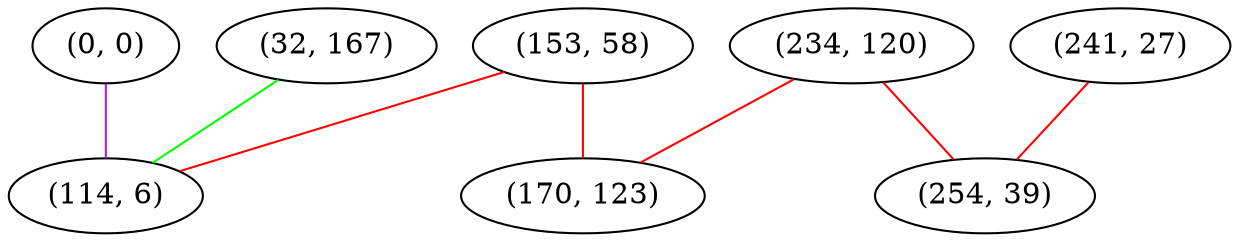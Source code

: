 graph "" {
"(0, 0)";
"(32, 167)";
"(153, 58)";
"(234, 120)";
"(114, 6)";
"(170, 123)";
"(241, 27)";
"(254, 39)";
"(0, 0)" -- "(114, 6)"  [color=purple, key=0, weight=4];
"(32, 167)" -- "(114, 6)"  [color=green, key=0, weight=2];
"(153, 58)" -- "(114, 6)"  [color=red, key=0, weight=1];
"(153, 58)" -- "(170, 123)"  [color=red, key=0, weight=1];
"(234, 120)" -- "(254, 39)"  [color=red, key=0, weight=1];
"(234, 120)" -- "(170, 123)"  [color=red, key=0, weight=1];
"(241, 27)" -- "(254, 39)"  [color=red, key=0, weight=1];
}
